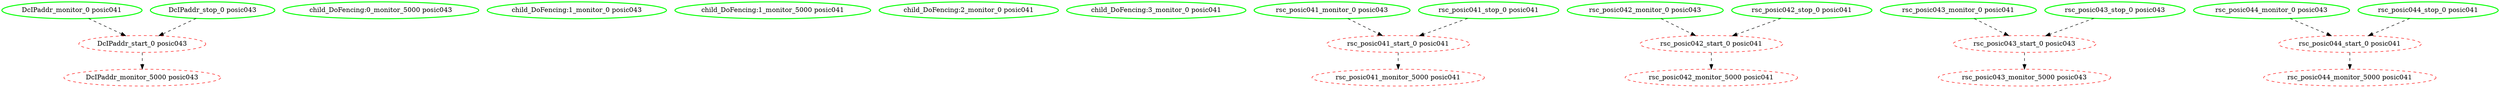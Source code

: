  digraph "g" {
"DcIPaddr_monitor_0 posic041" -> "DcIPaddr_start_0 posic043" [ style = dashed]
"DcIPaddr_monitor_0 posic041" [ style=bold color="green" fontcolor="black" ]
"DcIPaddr_monitor_5000 posic043" [ style=dashed color="red" fontcolor="black"]
"DcIPaddr_start_0 posic043" -> "DcIPaddr_monitor_5000 posic043" [ style = dashed]
"DcIPaddr_start_0 posic043" [ style=dashed color="red" fontcolor="black" ]
"DcIPaddr_stop_0 posic043" -> "DcIPaddr_start_0 posic043" [ style = dashed]
"DcIPaddr_stop_0 posic043" [ style=bold color="green" fontcolor="black" ]
"child_DoFencing:0_monitor_5000 posic043" [ style=bold color="green" fontcolor="black" ]
"child_DoFencing:1_monitor_0 posic043" [ style=bold color="green" fontcolor="black" ]
"child_DoFencing:1_monitor_5000 posic041" [ style=bold color="green" fontcolor="black" ]
"child_DoFencing:2_monitor_0 posic041" [ style=bold color="green" fontcolor="black" ]
"child_DoFencing:3_monitor_0 posic041" [ style=bold color="green" fontcolor="black" ]
"rsc_posic041_monitor_0 posic043" -> "rsc_posic041_start_0 posic041" [ style = dashed]
"rsc_posic041_monitor_0 posic043" [ style=bold color="green" fontcolor="black" ]
"rsc_posic041_monitor_5000 posic041" [ style=dashed color="red" fontcolor="black"]
"rsc_posic041_start_0 posic041" -> "rsc_posic041_monitor_5000 posic041" [ style = dashed]
"rsc_posic041_start_0 posic041" [ style=dashed color="red" fontcolor="black" ]
"rsc_posic041_stop_0 posic041" -> "rsc_posic041_start_0 posic041" [ style = dashed]
"rsc_posic041_stop_0 posic041" [ style=bold color="green" fontcolor="black" ]
"rsc_posic042_monitor_0 posic043" -> "rsc_posic042_start_0 posic041" [ style = dashed]
"rsc_posic042_monitor_0 posic043" [ style=bold color="green" fontcolor="black" ]
"rsc_posic042_monitor_5000 posic041" [ style=dashed color="red" fontcolor="black"]
"rsc_posic042_start_0 posic041" -> "rsc_posic042_monitor_5000 posic041" [ style = dashed]
"rsc_posic042_start_0 posic041" [ style=dashed color="red" fontcolor="black" ]
"rsc_posic042_stop_0 posic041" -> "rsc_posic042_start_0 posic041" [ style = dashed]
"rsc_posic042_stop_0 posic041" [ style=bold color="green" fontcolor="black" ]
"rsc_posic043_monitor_0 posic041" -> "rsc_posic043_start_0 posic043" [ style = dashed]
"rsc_posic043_monitor_0 posic041" [ style=bold color="green" fontcolor="black" ]
"rsc_posic043_monitor_5000 posic043" [ style=dashed color="red" fontcolor="black"]
"rsc_posic043_start_0 posic043" -> "rsc_posic043_monitor_5000 posic043" [ style = dashed]
"rsc_posic043_start_0 posic043" [ style=dashed color="red" fontcolor="black" ]
"rsc_posic043_stop_0 posic043" -> "rsc_posic043_start_0 posic043" [ style = dashed]
"rsc_posic043_stop_0 posic043" [ style=bold color="green" fontcolor="black" ]
"rsc_posic044_monitor_0 posic043" -> "rsc_posic044_start_0 posic041" [ style = dashed]
"rsc_posic044_monitor_0 posic043" [ style=bold color="green" fontcolor="black" ]
"rsc_posic044_monitor_5000 posic041" [ style=dashed color="red" fontcolor="black"]
"rsc_posic044_start_0 posic041" -> "rsc_posic044_monitor_5000 posic041" [ style = dashed]
"rsc_posic044_start_0 posic041" [ style=dashed color="red" fontcolor="black" ]
"rsc_posic044_stop_0 posic041" -> "rsc_posic044_start_0 posic041" [ style = dashed]
"rsc_posic044_stop_0 posic041" [ style=bold color="green" fontcolor="black" ]
}
